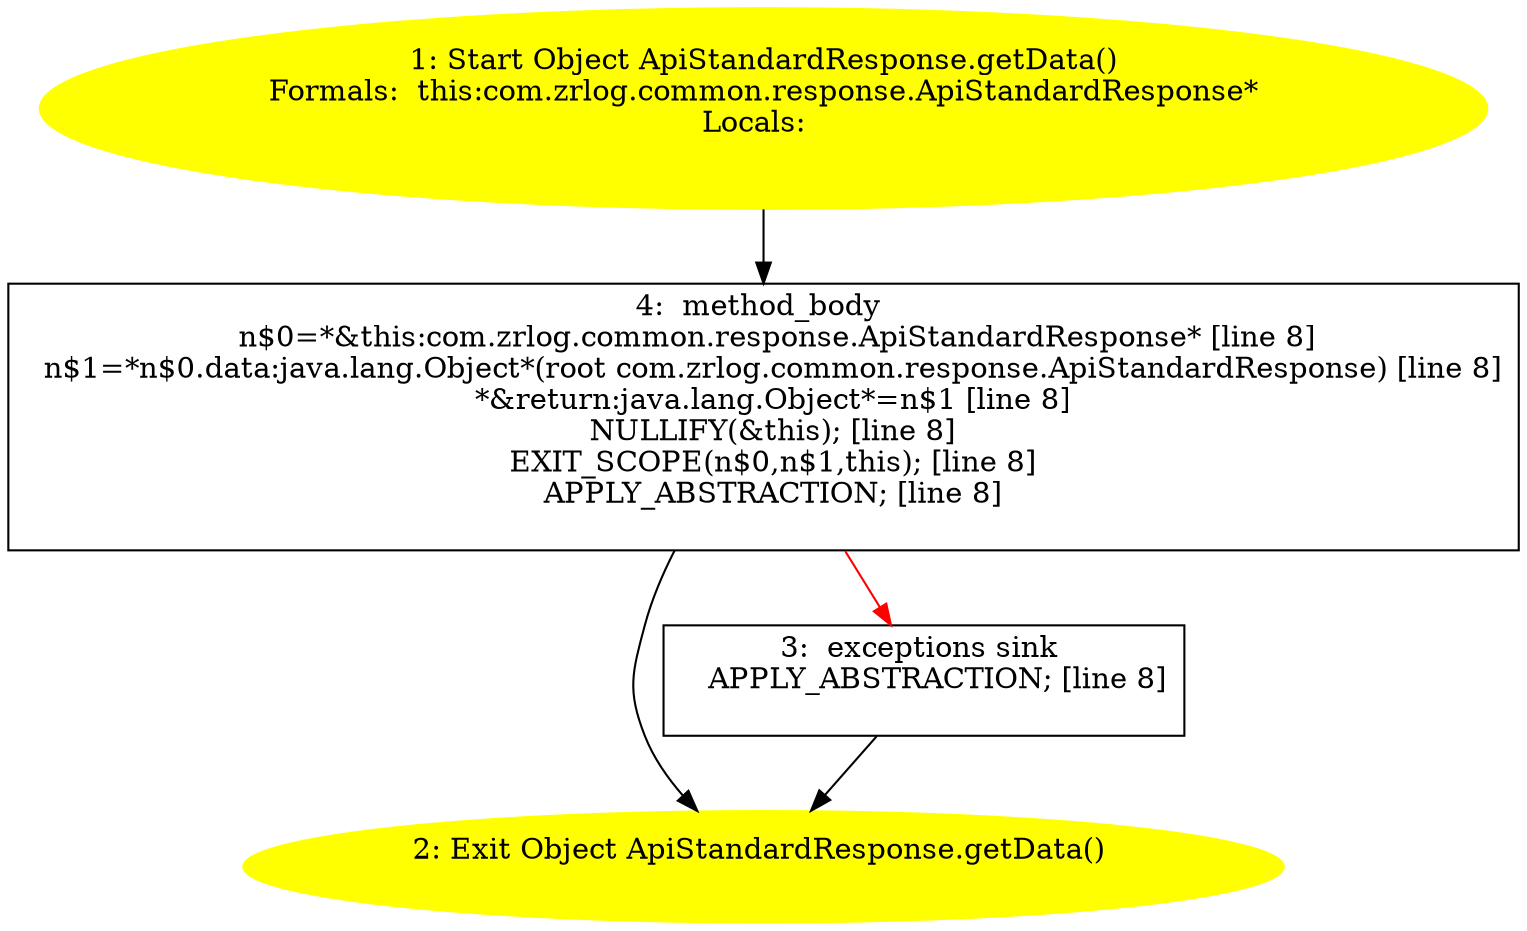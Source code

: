 /* @generated */
digraph cfg {
"com.zrlog.common.response.ApiStandardResponse.getData():java.lang.Object.7e2a05a0312706460a91a8eebc151e9c_1" [label="1: Start Object ApiStandardResponse.getData()\nFormals:  this:com.zrlog.common.response.ApiStandardResponse*\nLocals:  \n  " color=yellow style=filled]
	

	 "com.zrlog.common.response.ApiStandardResponse.getData():java.lang.Object.7e2a05a0312706460a91a8eebc151e9c_1" -> "com.zrlog.common.response.ApiStandardResponse.getData():java.lang.Object.7e2a05a0312706460a91a8eebc151e9c_4" ;
"com.zrlog.common.response.ApiStandardResponse.getData():java.lang.Object.7e2a05a0312706460a91a8eebc151e9c_2" [label="2: Exit Object ApiStandardResponse.getData() \n  " color=yellow style=filled]
	

"com.zrlog.common.response.ApiStandardResponse.getData():java.lang.Object.7e2a05a0312706460a91a8eebc151e9c_3" [label="3:  exceptions sink \n   APPLY_ABSTRACTION; [line 8]\n " shape="box"]
	

	 "com.zrlog.common.response.ApiStandardResponse.getData():java.lang.Object.7e2a05a0312706460a91a8eebc151e9c_3" -> "com.zrlog.common.response.ApiStandardResponse.getData():java.lang.Object.7e2a05a0312706460a91a8eebc151e9c_2" ;
"com.zrlog.common.response.ApiStandardResponse.getData():java.lang.Object.7e2a05a0312706460a91a8eebc151e9c_4" [label="4:  method_body \n   n$0=*&this:com.zrlog.common.response.ApiStandardResponse* [line 8]\n  n$1=*n$0.data:java.lang.Object*(root com.zrlog.common.response.ApiStandardResponse) [line 8]\n  *&return:java.lang.Object*=n$1 [line 8]\n  NULLIFY(&this); [line 8]\n  EXIT_SCOPE(n$0,n$1,this); [line 8]\n  APPLY_ABSTRACTION; [line 8]\n " shape="box"]
	

	 "com.zrlog.common.response.ApiStandardResponse.getData():java.lang.Object.7e2a05a0312706460a91a8eebc151e9c_4" -> "com.zrlog.common.response.ApiStandardResponse.getData():java.lang.Object.7e2a05a0312706460a91a8eebc151e9c_2" ;
	 "com.zrlog.common.response.ApiStandardResponse.getData():java.lang.Object.7e2a05a0312706460a91a8eebc151e9c_4" -> "com.zrlog.common.response.ApiStandardResponse.getData():java.lang.Object.7e2a05a0312706460a91a8eebc151e9c_3" [color="red" ];
}
